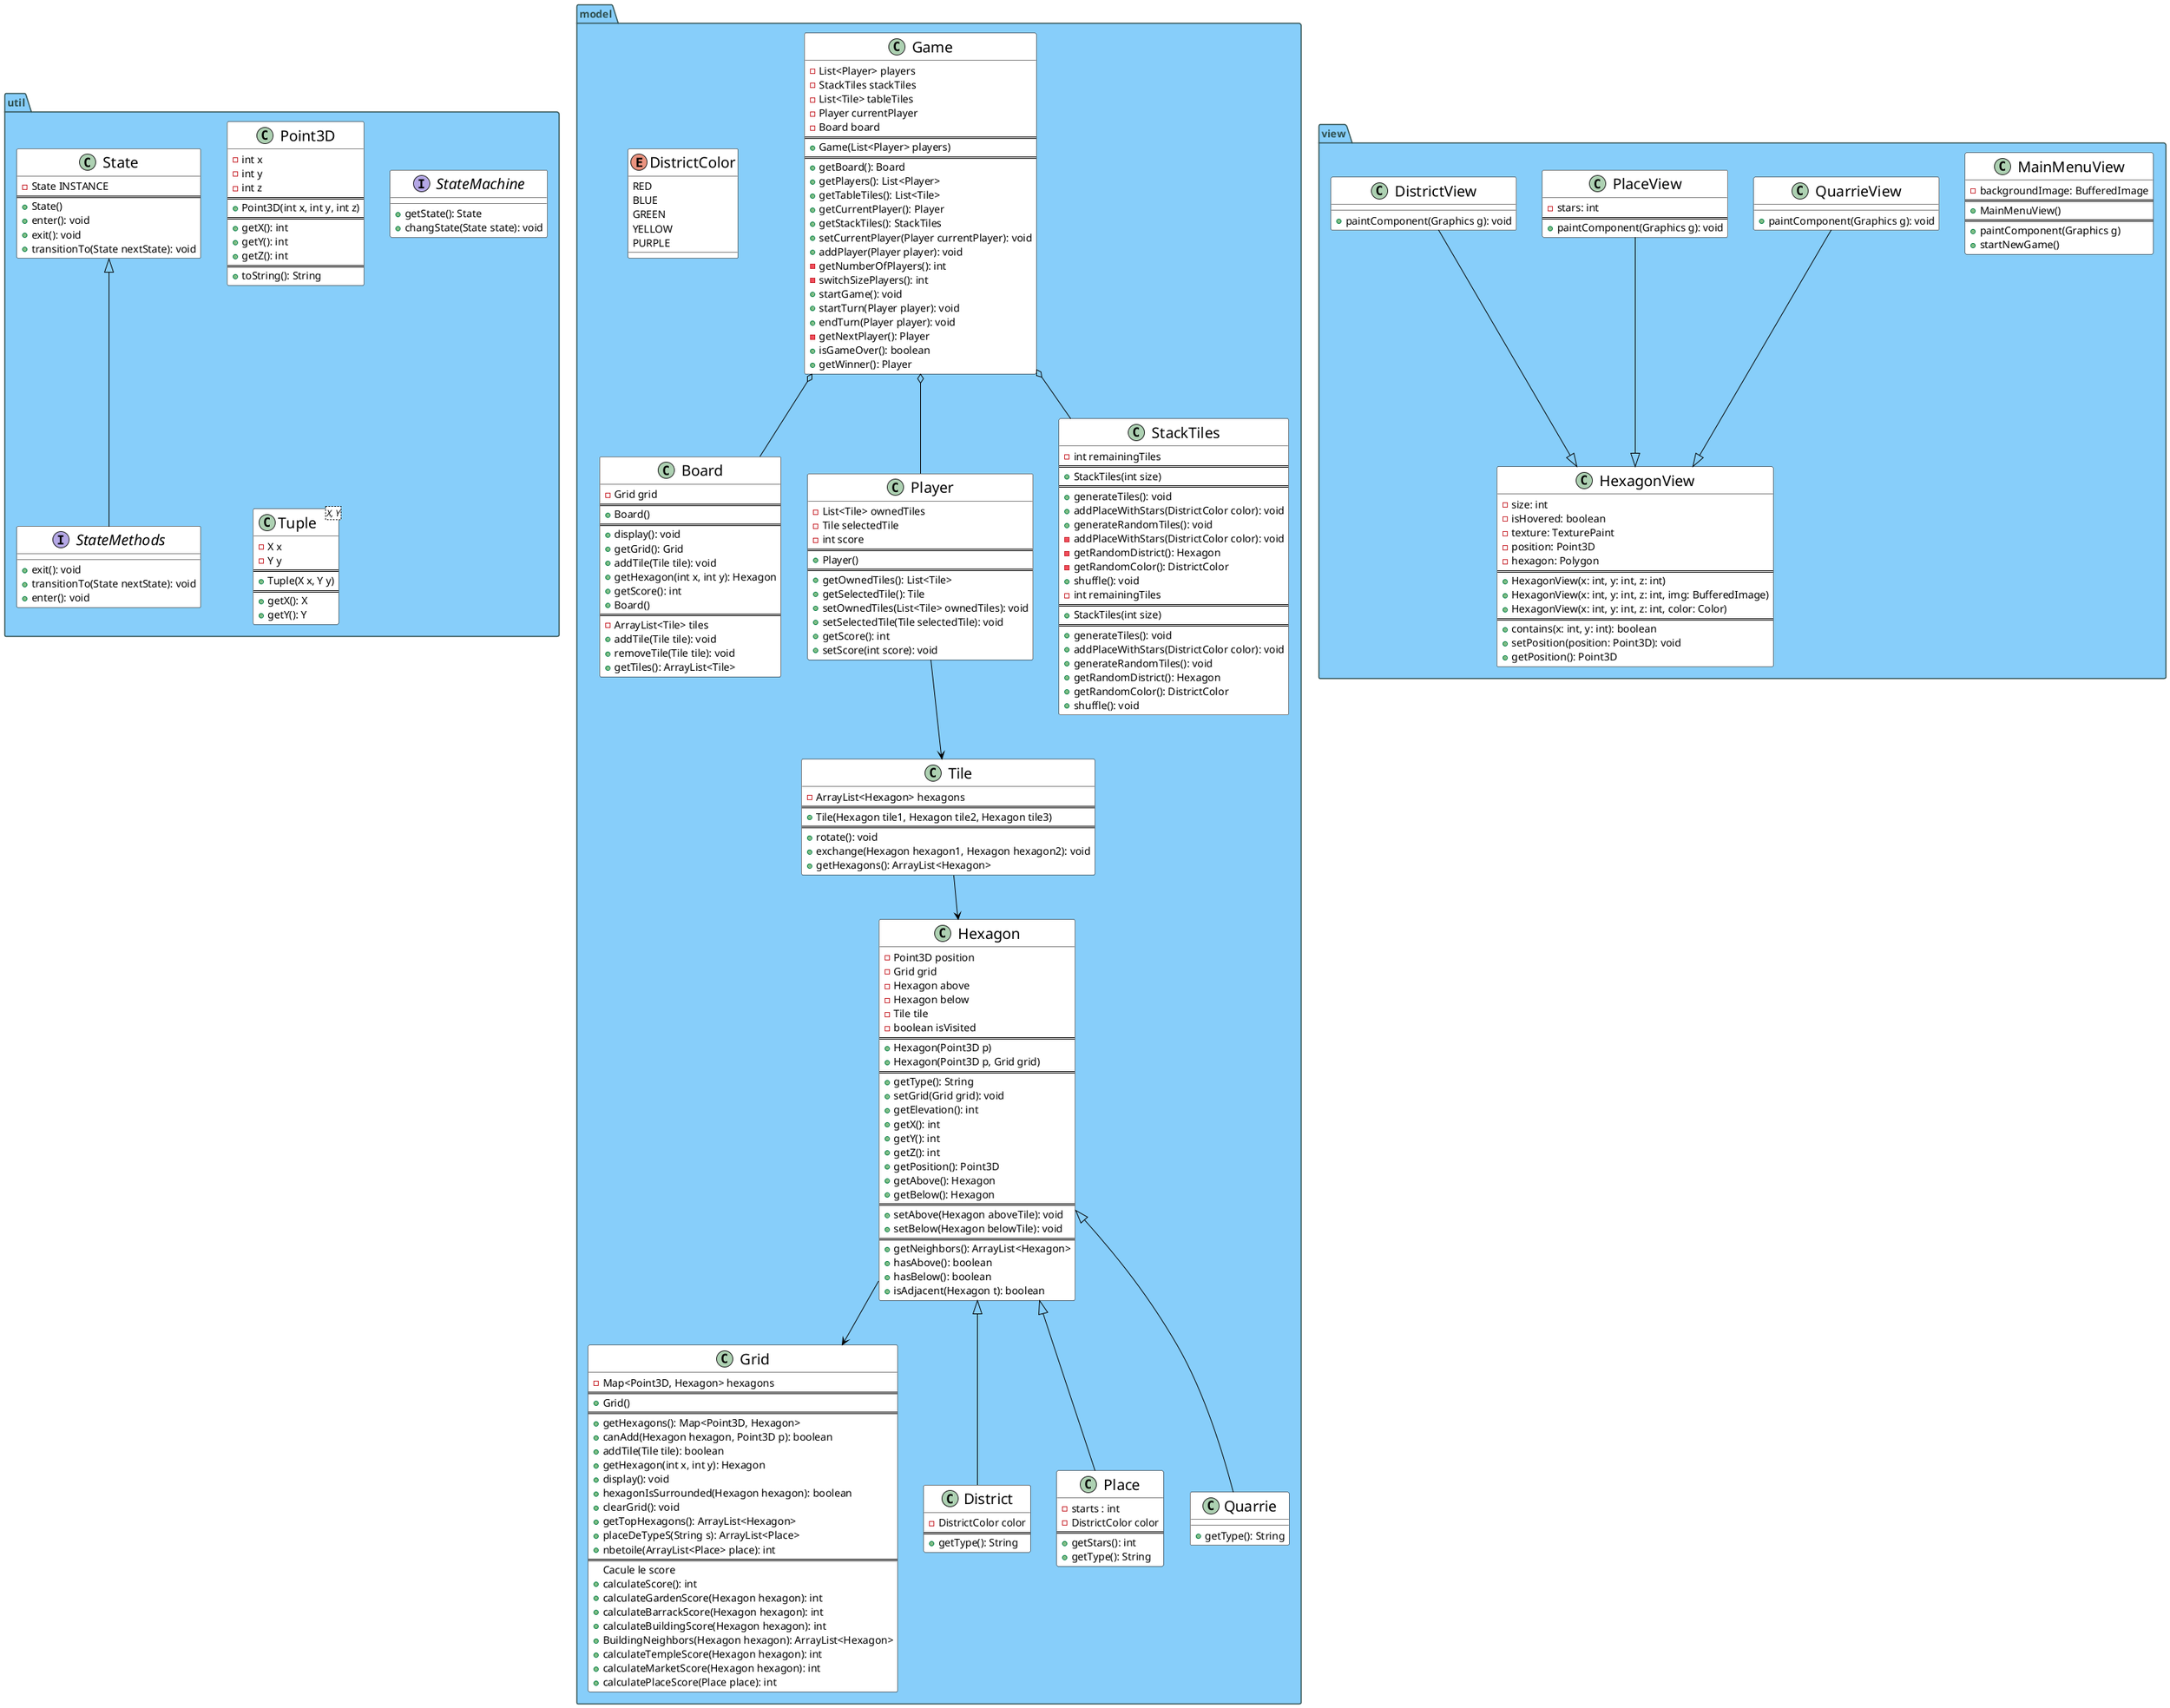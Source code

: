 @startuml

!define TILE_SIZE 28
!define BORDER_SIZE 1

skinparam class {
    BackgroundColor Bla
    BorderColor Black
    ArrowColor Black
    FontName Arial
    FontSize 20
}

skinparam stereotypeCBackgroundColor LightGray
skinparam stereotypeCBorderColor Black

skinparam package {
            BackgroundColor LightSkyBlue
            BorderColor DarkSlateGray
            FontColor DarkSlateGray
            ArrowColor DarkSlateGray
}

package model {



    class Board {
        - Grid grid
        ==
        + Board()
        ==
        + display(): void
        + getGrid(): Grid
        + addTile(Tile tile): void
        + getHexagon(int x, int y): Hexagon
        + getScore(): int
    }

    class Game {
        - List<Player> players
        - StackTiles stackTiles
        - List<Tile> tableTiles
        - Player currentPlayer
        - Board board
        ==
        + Game(List<Player> players)
        ==
        + getBoard(): Board
        + getPlayers(): List<Player>
        + getTableTiles(): List<Tile>
        + getCurrentPlayer(): Player
        + getStackTiles(): StackTiles
        + setCurrentPlayer(Player currentPlayer): void
        + addPlayer(Player player): void
        - getNumberOfPlayers(): int
        - switchSizePlayers(): int
        + startGame(): void
        + startTurn(Player player): void
        + endTurn(Player player): void
        - getNextPlayer(): Player
        + isGameOver(): boolean
        + getWinner(): Player
    }

    class Player {
        - List<Tile> ownedTiles
        - Tile selectedTile
        - int score
        ==
        + Player()
        ==
        + getOwnedTiles(): List<Tile>
        + getSelectedTile(): Tile
        + setOwnedTiles(List<Tile> ownedTiles): void
        + setSelectedTile(Tile selectedTile): void
        + getScore(): int
        + setScore(int score): void
    }

    class Tile {
        - ArrayList<Hexagon> hexagons
        ==
        + Tile(Hexagon tile1, Hexagon tile2, Hexagon tile3)
        ==
        + rotate(): void
        + exchange(Hexagon hexagon1, Hexagon hexagon2): void
        + getHexagons(): ArrayList<Hexagon>
    }

    class Hexagon {
        - Point3D position
        - Grid grid
        - Hexagon above
        - Hexagon below
        - Tile tile
        - boolean isVisited
        ==
        + Hexagon(Point3D p)
        + Hexagon(Point3D p, Grid grid)
        ==
        + getType(): String
        + setGrid(Grid grid): void
        + getElevation(): int
        + getX(): int
        + getY(): int
        + getZ(): int
        + getPosition(): Point3D
        + getAbove(): Hexagon
        + getBelow(): Hexagon
        ==
        + setAbove(Hexagon aboveTile): void
        + setBelow(Hexagon belowTile): void
        ==
        + getNeighbors(): ArrayList<Hexagon>
        + hasAbove(): boolean
        + hasBelow(): boolean
        + isAdjacent(Hexagon t): boolean
    }

    class StackTiles {
            - int remainingTiles
            ==
            + StackTiles(int size)
            ==
            + generateTiles(): void
            + addPlaceWithStars(DistrictColor color): void
            + generateRandomTiles(): void
            - addPlaceWithStars(DistrictColor color): void
            - getRandomDistrict(): Hexagon
            - getRandomColor(): DistrictColor
            + shuffle(): void
    }

    class Board {
        + Board()
        ==
        - ArrayList<Tile> tiles
        + addTile(Tile tile): void
        + removeTile(Tile tile): void
        + getTiles(): ArrayList<Tile>
    }

    class Grid {
            - Map<Point3D, Hexagon> hexagons
            ==
            + Grid()
            ==
            + getHexagons(): Map<Point3D, Hexagon>
            + canAdd(Hexagon hexagon, Point3D p): boolean
            + addTile(Tile tile): boolean
            + getHexagon(int x, int y): Hexagon
            + display(): void
            + hexagonIsSurrounded(Hexagon hexagon): boolean
            + clearGrid(): void
            + getTopHexagons(): ArrayList<Hexagon>
            + placeDeTypeS(String s): ArrayList<Place>
            + nbetoile(ArrayList<Place> place): int
            ==
            Cacule le score
            + calculateScore(): int
            + calculateGardenScore(Hexagon hexagon): int
            + calculateBarrackScore(Hexagon hexagon): int
            + calculateBuildingScore(Hexagon hexagon): int
            + BuildingNeighbors(Hexagon hexagon): ArrayList<Hexagon>
            + calculateTempleScore(Hexagon hexagon): int
            + calculateMarketScore(Hexagon hexagon): int
            + calculatePlaceScore(Place place): int
    }

    enum DistrictColor {
        RED
        BLUE
        GREEN
        YELLOW
        PURPLE
    }

    class District {
        - DistrictColor color
        ==
        + getType(): String
    }

    class Place {
        - starts : int
        - DistrictColor color
        ==
        + getStars(): int
        + getType(): String
    }

    class Quarrie {
        + getType(): String
    }

    class StackTiles {
        - int remainingTiles
        ==
        + StackTiles(int size)
        ==
        + generateTiles(): void
        + addPlaceWithStars(DistrictColor color): void
        + generateRandomTiles(): void
        + getRandomDistrict(): Hexagon
        + getRandomColor(): DistrictColor
        + shuffle(): void
    }

    Hexagon <|-- District
    Hexagon <|-- Place
    Hexagon <|-- Quarrie

    Game o-- Player
    Game o-- Board
    Game o-- StackTiles

    Player --> Tile
    Tile --> Hexagon
    Hexagon --> Grid

}

package util {
    class Point3D {
        - int x
        - int y
        - int z
        ==
        + Point3D(int x, int y, int z)
        ==
        + getX(): int
        + getY(): int
        + getZ(): int
        ==
        + toString(): String
    }

    interface StateMethods{
        + exit(): void
        + transitionTo(State nextState): void
        + enter(): void
    }

    interface StateMachine {
        + getState(): State
        + changState(State state): void
    }

    class State {
        - State INSTANCE
        ==
        + State()
        + enter(): void
        + exit(): void
        + transitionTo(State nextState): void
    }

    class Tuple<X, Y> {
        - X x
        - Y y
        ==
        + Tuple(X x, Y y)
        ==
        + getX(): X
        + getY(): Y
    }

    State <|-- StateMethods

}

package view{

    class MainMenuView {
        - backgroundImage: BufferedImage
        ==
        + MainMenuView()
        ==
        + paintComponent(Graphics g)
        + startNewGame()
    }

    class HexagonView {
        - size: int
        - isHovered: boolean
        - texture: TexturePaint
        - position: Point3D
        - hexagon: Polygon
        ==
        + HexagonView(x: int, y: int, z: int)
        + HexagonView(x: int, y: int, z: int, img: BufferedImage)
        + HexagonView(x: int, y: int, z: int, color: Color)
        ==
        + contains(x: int, y: int): boolean
        + setPosition(position: Point3D): void
        + getPosition(): Point3D
    }

    class QuarrieView {
        + paintComponent(Graphics g): void
    }

    class PlaceView {
        - stars: int
        ==
        + paintComponent(Graphics g): void
    }

    class DistrictView {
        + paintComponent(Graphics g): void
    }

    QuarrieView --|> HexagonView
    PlaceView --|> HexagonView
    DistrictView --|> HexagonView

}

@enduml